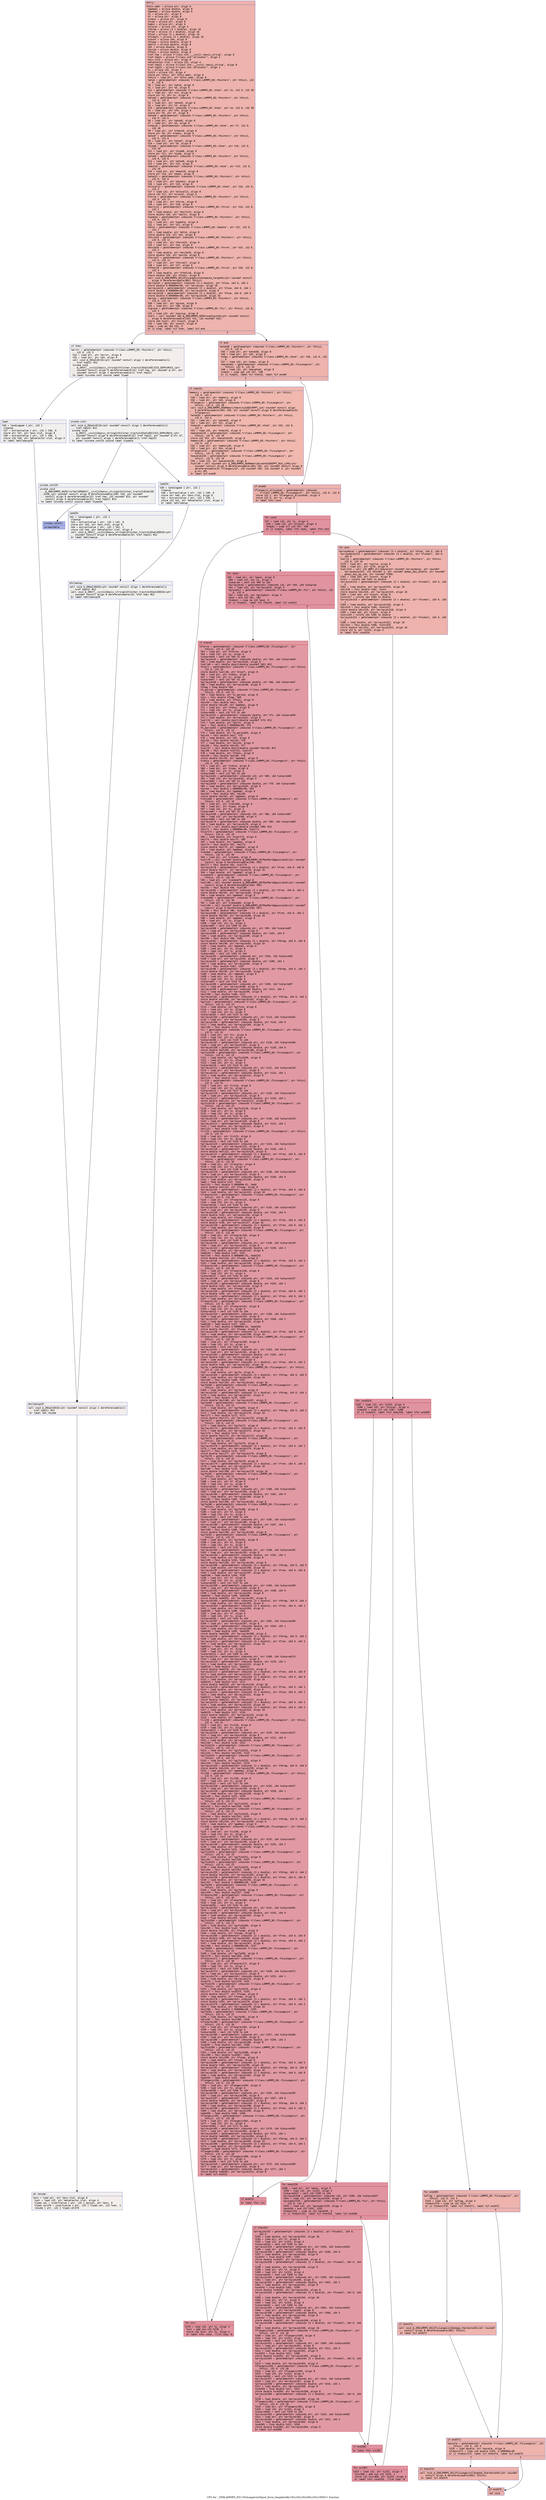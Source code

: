digraph "CFG for '_ZN9LAMMPS_NS11FixLangevin20post_force_templatedILi1ELi1ELi1ELi0ELi1ELi1EEEvv' function" {
	label="CFG for '_ZN9LAMMPS_NS11FixLangevin20post_force_templatedILi1ELi1ELi1ELi0ELi1ELi1EEEvv' function";

	Node0x55e6b1d5d180 [shape=record,color="#3d50c3ff", style=filled, fillcolor="#d6524470" fontname="Courier",label="{entry:\l|  %this.addr = alloca ptr, align 8\l  %gamma1 = alloca double, align 8\l  %gamma2 = alloca double, align 8\l  %v = alloca ptr, align 8\l  %f = alloca ptr, align 8\l  %rmass = alloca ptr, align 8\l  %type = alloca ptr, align 8\l  %mask = alloca ptr, align 8\l  %nlocal = alloca i32, align 4\l  %fdrag = alloca [3 x double], align 16\l  %fran = alloca [3 x double], align 16\l  %fsum = alloca [3 x double], align 16\l  %fsumall = alloca [3 x double], align 16\l  %count = alloca i64, align 8\l  %fswap = alloca double, align 8\l  %boltz = alloca double, align 8\l  %dt = alloca double, align 8\l  %mvv2e = alloca double, align 8\l  %ftm2v = alloca double, align 8\l  %ref.tmp = alloca %\"class.std::__cxx11::basic_string\", align 8\l  %ref.tmp21 = alloca %\"class.std::allocator\", align 1\l  %exn.slot = alloca ptr, align 8\l  %ehselector.slot = alloca i32, align 4\l  %ref.tmp22 = alloca %\"class.std::__cxx11::basic_string\", align 8\l  %ref.tmp23 = alloca %\"class.std::allocator\", align 1\l  %i = alloca i32, align 4\l  %i323 = alloca i32, align 4\l  store ptr %this, ptr %this.addr, align 8\l  %this1 = load ptr, ptr %this.addr, align 8\l  %atom = getelementptr inbounds %\"class.LAMMPS_NS::Pointers\", ptr %this1, i32\l... 0, i32 6\l  %0 = load ptr, ptr %atom, align 8\l  %1 = load ptr, ptr %0, align 8\l  %v2 = getelementptr inbounds %\"class.LAMMPS_NS::Atom\", ptr %1, i32 0, i32 38\l  %2 = load ptr, ptr %v2, align 8\l  store ptr %2, ptr %v, align 8\l  %atom3 = getelementptr inbounds %\"class.LAMMPS_NS::Pointers\", ptr %this1,\l... i32 0, i32 6\l  %3 = load ptr, ptr %atom3, align 8\l  %4 = load ptr, ptr %3, align 8\l  %f4 = getelementptr inbounds %\"class.LAMMPS_NS::Atom\", ptr %4, i32 0, i32 39\l  %5 = load ptr, ptr %f4, align 8\l  store ptr %5, ptr %f, align 8\l  %atom5 = getelementptr inbounds %\"class.LAMMPS_NS::Pointers\", ptr %this1,\l... i32 0, i32 6\l  %6 = load ptr, ptr %atom5, align 8\l  %7 = load ptr, ptr %6, align 8\l  %rmass6 = getelementptr inbounds %\"class.LAMMPS_NS::Atom\", ptr %7, i32 0,\l... i32 40\l  %8 = load ptr, ptr %rmass6, align 8\l  store ptr %8, ptr %rmass, align 8\l  %atom7 = getelementptr inbounds %\"class.LAMMPS_NS::Pointers\", ptr %this1,\l... i32 0, i32 6\l  %9 = load ptr, ptr %atom7, align 8\l  %10 = load ptr, ptr %9, align 8\l  %type8 = getelementptr inbounds %\"class.LAMMPS_NS::Atom\", ptr %10, i32 0,\l... i32 34\l  %11 = load ptr, ptr %type8, align 8\l  store ptr %11, ptr %type, align 8\l  %atom9 = getelementptr inbounds %\"class.LAMMPS_NS::Pointers\", ptr %this1,\l... i32 0, i32 6\l  %12 = load ptr, ptr %atom9, align 8\l  %13 = load ptr, ptr %12, align 8\l  %mask10 = getelementptr inbounds %\"class.LAMMPS_NS::Atom\", ptr %13, i32 0,\l... i32 35\l  %14 = load ptr, ptr %mask10, align 8\l  store ptr %14, ptr %mask, align 8\l  %atom11 = getelementptr inbounds %\"class.LAMMPS_NS::Pointers\", ptr %this1,\l... i32 0, i32 6\l  %15 = load ptr, ptr %atom11, align 8\l  %16 = load ptr, ptr %15, align 8\l  %nlocal12 = getelementptr inbounds %\"class.LAMMPS_NS::Atom\", ptr %16, i32 0,\l... i32 4\l  %17 = load i32, ptr %nlocal12, align 8\l  store i32 %17, ptr %nlocal, align 4\l  %force = getelementptr inbounds %\"class.LAMMPS_NS::Pointers\", ptr %this1,\l... i32 0, i32 11\l  %18 = load ptr, ptr %force, align 8\l  %19 = load ptr, ptr %18, align 8\l  %boltz13 = getelementptr inbounds %\"class.LAMMPS_NS::Force\", ptr %19, i32 0,\l... i32 1\l  %20 = load double, ptr %boltz13, align 8\l  store double %20, ptr %boltz, align 8\l  %update = getelementptr inbounds %\"class.LAMMPS_NS::Pointers\", ptr %this1,\l... i32 0, i32 7\l  %21 = load ptr, ptr %update, align 8\l  %22 = load ptr, ptr %21, align 8\l  %dt14 = getelementptr inbounds %\"class.LAMMPS_NS::Update\", ptr %22, i32 0,\l... i32 1\l  %23 = load double, ptr %dt14, align 8\l  store double %23, ptr %dt, align 8\l  %force15 = getelementptr inbounds %\"class.LAMMPS_NS::Pointers\", ptr %this1,\l... i32 0, i32 11\l  %24 = load ptr, ptr %force15, align 8\l  %25 = load ptr, ptr %24, align 8\l  %mvv2e16 = getelementptr inbounds %\"class.LAMMPS_NS::Force\", ptr %25, i32 0,\l... i32 3\l  %26 = load double, ptr %mvv2e16, align 8\l  store double %26, ptr %mvv2e, align 8\l  %force17 = getelementptr inbounds %\"class.LAMMPS_NS::Pointers\", ptr %this1,\l... i32 0, i32 11\l  %27 = load ptr, ptr %force17, align 8\l  %28 = load ptr, ptr %27, align 8\l  %ftm2v18 = getelementptr inbounds %\"class.LAMMPS_NS::Force\", ptr %28, i32 0,\l... i32 4\l  %29 = load double, ptr %ftm2v18, align 8\l  store double %29, ptr %ftm2v, align 8\l  call void @_ZN9LAMMPS_NS11FixLangevin14compute_targetEv(ptr noundef nonnull\l... align 8 dereferenceable(892) %this1)\l  %arrayidx = getelementptr inbounds [3 x double], ptr %fsum, i64 0, i64 2\l  store double 0.000000e+00, ptr %arrayidx, align 16\l  %arrayidx19 = getelementptr inbounds [3 x double], ptr %fsum, i64 0, i64 1\l  store double 0.000000e+00, ptr %arrayidx19, align 8\l  %arrayidx20 = getelementptr inbounds [3 x double], ptr %fsum, i64 0, i64 0\l  store double 0.000000e+00, ptr %arrayidx20, align 16\l  %group = getelementptr inbounds %\"class.LAMMPS_NS::Pointers\", ptr %this1,\l... i32 0, i32 13\l  %30 = load ptr, ptr %group, align 8\l  %31 = load ptr, ptr %30, align 8\l  %igroup = getelementptr inbounds %\"class.LAMMPS_NS::Fix\", ptr %this1, i32 0,\l... i32 3\l  %32 = load i32, ptr %igroup, align 8\l  %call = call noundef i64 @_ZN9LAMMPS_NS5Group5countEi(ptr noundef nonnull\l... align 8 dereferenceable(244) %31, i32 noundef %32)\l  store i64 %call, ptr %count, align 8\l  %33 = load i64, ptr %count, align 8\l  %cmp = icmp eq i64 %33, 0\l  br i1 %cmp, label %if.then, label %if.end\l|{<s0>T|<s1>F}}"];
	Node0x55e6b1d5d180:s0 -> Node0x55e6b1d6ba70[tooltip="entry -> if.then\nProbability 0.00%" ];
	Node0x55e6b1d5d180:s1 -> Node0x55e6b1d6bae0[tooltip="entry -> if.end\nProbability 100.00%" ];
	Node0x55e6b1d6ba70 [shape=record,color="#3d50c3ff", style=filled, fillcolor="#e5d8d170" fontname="Courier",label="{if.then:\l|  %error = getelementptr inbounds %\"class.LAMMPS_NS::Pointers\", ptr %this1,\l... i32 0, i32 3\l  %34 = load ptr, ptr %error, align 8\l  %35 = load ptr, ptr %34, align 8\l  call void @_ZNSaIcEC1Ev(ptr noundef nonnull align 1 dereferenceable(1)\l... %ref.tmp21) #12\l  invoke void\l... @_ZNSt7__cxx1112basic_stringIcSt11char_traitsIcESaIcEEC2IS3_EEPKcRKS3_(ptr\l... noundef nonnull align 8 dereferenceable(32) %ref.tmp, ptr noundef @.str, ptr\l... noundef nonnull align 1 dereferenceable(1) %ref.tmp21)\l          to label %invoke.cont unwind label %lpad\l}"];
	Node0x55e6b1d6ba70 -> Node0x55e6b1d6bf60[tooltip="if.then -> invoke.cont\nProbability 50.00%" ];
	Node0x55e6b1d6ba70 -> Node0x55e6b1d6bfb0[tooltip="if.then -> lpad\nProbability 50.00%" ];
	Node0x55e6b1d6bf60 [shape=record,color="#3d50c3ff", style=filled, fillcolor="#e0dbd870" fontname="Courier",label="{invoke.cont:\l|  call void @_ZNSaIcEC1Ev(ptr noundef nonnull align 1 dereferenceable(1)\l... %ref.tmp23) #12\l  invoke void\l... @_ZNSt7__cxx1112basic_stringIcSt11char_traitsIcESaIcEEC2IS3_EEPKcRKS3_(ptr\l... noundef nonnull align 8 dereferenceable(32) %ref.tmp22, ptr noundef @.str.37,\l... ptr noundef nonnull align 1 dereferenceable(1) %ref.tmp23)\l          to label %invoke.cont25 unwind label %lpad24\l}"];
	Node0x55e6b1d6bf60 -> Node0x55e6b1d6c2a0[tooltip="invoke.cont -> invoke.cont25\nProbability 50.00%" ];
	Node0x55e6b1d6bf60 -> Node0x55e6b1d6c2f0[tooltip="invoke.cont -> lpad24\nProbability 50.00%" ];
	Node0x55e6b1d6c2a0 [shape=record,color="#3d50c3ff", style=filled, fillcolor="#dedcdb70" fontname="Courier",label="{invoke.cont25:\l|  invoke void\l... @_ZN9LAMMPS_NS5Error3allERKNSt7__cxx1112basic_stringIcSt11char_traitsIcESaIcEE\l...EiS8_(ptr noundef nonnull align 8 dereferenceable(196) %35, ptr noundef\l... nonnull align 8 dereferenceable(32) %ref.tmp, i32 noundef 623, ptr noundef\l... nonnull align 8 dereferenceable(32) %ref.tmp22) #13\l          to label %invoke.cont27 unwind label %lpad26\l}"];
	Node0x55e6b1d6c2a0 -> Node0x55e6b1d6c250[tooltip="invoke.cont25 -> invoke.cont27\nProbability 0.00%" ];
	Node0x55e6b1d6c2a0 -> Node0x55e6b1d6c520[tooltip="invoke.cont25 -> lpad26\nProbability 100.00%" ];
	Node0x55e6b1d6c250 [shape=record,color="#3d50c3ff", style=filled, fillcolor="#3d50c370" fontname="Courier",label="{invoke.cont27:\l|  unreachable\l}"];
	Node0x55e6b1d6bfb0 [shape=record,color="#3d50c3ff", style=filled, fillcolor="#e0dbd870" fontname="Courier",label="{lpad:\l|  %36 = landingpad \{ ptr, i32 \}\l          cleanup\l  %37 = extractvalue \{ ptr, i32 \} %36, 0\l  store ptr %37, ptr %exn.slot, align 8\l  %38 = extractvalue \{ ptr, i32 \} %36, 1\l  store i32 %38, ptr %ehselector.slot, align 4\l  br label %ehcleanup29\l}"];
	Node0x55e6b1d6bfb0 -> Node0x55e6b1d6ca20[tooltip="lpad -> ehcleanup29\nProbability 100.00%" ];
	Node0x55e6b1d6c2f0 [shape=record,color="#3d50c3ff", style=filled, fillcolor="#dedcdb70" fontname="Courier",label="{lpad24:\l|  %39 = landingpad \{ ptr, i32 \}\l          cleanup\l  %40 = extractvalue \{ ptr, i32 \} %39, 0\l  store ptr %40, ptr %exn.slot, align 8\l  %41 = extractvalue \{ ptr, i32 \} %39, 1\l  store i32 %41, ptr %ehselector.slot, align 4\l  br label %ehcleanup\l}"];
	Node0x55e6b1d6c2f0 -> Node0x55e6b1d6cd70[tooltip="lpad24 -> ehcleanup\nProbability 100.00%" ];
	Node0x55e6b1d6c520 [shape=record,color="#3d50c3ff", style=filled, fillcolor="#dedcdb70" fontname="Courier",label="{lpad26:\l|  %42 = landingpad \{ ptr, i32 \}\l          cleanup\l  %43 = extractvalue \{ ptr, i32 \} %42, 0\l  store ptr %43, ptr %exn.slot, align 8\l  %44 = extractvalue \{ ptr, i32 \} %42, 1\l  store i32 %44, ptr %ehselector.slot, align 4\l  call void @_ZNSt7__cxx1112basic_stringIcSt11char_traitsIcESaIcEED1Ev(ptr\l... noundef nonnull align 8 dereferenceable(32) %ref.tmp22) #12\l  br label %ehcleanup\l}"];
	Node0x55e6b1d6c520 -> Node0x55e6b1d6cd70[tooltip="lpad26 -> ehcleanup\nProbability 100.00%" ];
	Node0x55e6b1d6cd70 [shape=record,color="#3d50c3ff", style=filled, fillcolor="#e0dbd870" fontname="Courier",label="{ehcleanup:\l|  call void @_ZNSaIcED1Ev(ptr noundef nonnull align 1 dereferenceable(1)\l... %ref.tmp23) #12\l  call void @_ZNSt7__cxx1112basic_stringIcSt11char_traitsIcESaIcEED1Ev(ptr\l... noundef nonnull align 8 dereferenceable(32) %ref.tmp) #12\l  br label %ehcleanup29\l}"];
	Node0x55e6b1d6cd70 -> Node0x55e6b1d6ca20[tooltip="ehcleanup -> ehcleanup29\nProbability 100.00%" ];
	Node0x55e6b1d6ca20 [shape=record,color="#3d50c3ff", style=filled, fillcolor="#e5d8d170" fontname="Courier",label="{ehcleanup29:\l|  call void @_ZNSaIcED1Ev(ptr noundef nonnull align 1 dereferenceable(1)\l... %ref.tmp21) #12\l  br label %eh.resume\l}"];
	Node0x55e6b1d6ca20 -> Node0x55e6b1d6d620[tooltip="ehcleanup29 -> eh.resume\nProbability 100.00%" ];
	Node0x55e6b1d6bae0 [shape=record,color="#3d50c3ff", style=filled, fillcolor="#d6524470" fontname="Courier",label="{if.end:\l|  %atom30 = getelementptr inbounds %\"class.LAMMPS_NS::Pointers\", ptr %this1,\l... i32 0, i32 6\l  %45 = load ptr, ptr %atom30, align 8\l  %46 = load ptr, ptr %45, align 8\l  %nmax = getelementptr inbounds %\"class.LAMMPS_NS::Atom\", ptr %46, i32 0, i32\l... 6\l  %47 = load i32, ptr %nmax, align 8\l  %maxatom1 = getelementptr inbounds %\"class.LAMMPS_NS::FixLangevin\", ptr\l... %this1, i32 0, i32 26\l  %48 = load i32, ptr %maxatom1, align 8\l  %cmp31 = icmp sgt i32 %47, %48\l  br i1 %cmp31, label %if.then32, label %if.end40\l|{<s0>T|<s1>F}}"];
	Node0x55e6b1d6bae0:s0 -> Node0x55e6b1d6e430[tooltip="if.end -> if.then32\nProbability 50.00%" ];
	Node0x55e6b1d6bae0:s1 -> Node0x55e6b1d6e4b0[tooltip="if.end -> if.end40\nProbability 50.00%" ];
	Node0x55e6b1d6e430 [shape=record,color="#3d50c3ff", style=filled, fillcolor="#dc5d4a70" fontname="Courier",label="{if.then32:\l|  %memory = getelementptr inbounds %\"class.LAMMPS_NS::Pointers\", ptr %this1,\l... i32 0, i32 2\l  %49 = load ptr, ptr %memory, align 8\l  %50 = load ptr, ptr %49, align 8\l  %flangevin = getelementptr inbounds %\"class.LAMMPS_NS::FixLangevin\", ptr\l... %this1, i32 0, i32 28\l  call void @_ZN9LAMMPS_NS6Memory7destroyIdEEvRPPT_(ptr noundef nonnull align\l... 8 dereferenceable(184) %50, ptr noundef nonnull align 8 dereferenceable(8)\l... %flangevin)\l  %atom33 = getelementptr inbounds %\"class.LAMMPS_NS::Pointers\", ptr %this1,\l... i32 0, i32 6\l  %51 = load ptr, ptr %atom33, align 8\l  %52 = load ptr, ptr %51, align 8\l  %nmax34 = getelementptr inbounds %\"class.LAMMPS_NS::Atom\", ptr %52, i32 0,\l... i32 6\l  %53 = load i32, ptr %nmax34, align 8\l  %maxatom135 = getelementptr inbounds %\"class.LAMMPS_NS::FixLangevin\", ptr\l... %this1, i32 0, i32 26\l  store i32 %53, ptr %maxatom135, align 8\l  %memory36 = getelementptr inbounds %\"class.LAMMPS_NS::Pointers\", ptr %this1,\l... i32 0, i32 2\l  %54 = load ptr, ptr %memory36, align 8\l  %55 = load ptr, ptr %54, align 8\l  %flangevin37 = getelementptr inbounds %\"class.LAMMPS_NS::FixLangevin\", ptr\l... %this1, i32 0, i32 28\l  %maxatom138 = getelementptr inbounds %\"class.LAMMPS_NS::FixLangevin\", ptr\l... %this1, i32 0, i32 26\l  %56 = load i32, ptr %maxatom138, align 8\l  %call39 = call noundef ptr @_ZN9LAMMPS_NS6Memory6createIdEEPPT_RS4_iiPKc(ptr\l... noundef nonnull align 8 dereferenceable(184) %55, ptr noundef nonnull align 8\l... dereferenceable(8) %flangevin37, i32 noundef %56, i32 noundef 3, ptr noundef\l... @.str.38)\l  br label %if.end40\l}"];
	Node0x55e6b1d6e430 -> Node0x55e6b1d6e4b0[tooltip="if.then32 -> if.end40\nProbability 100.00%" ];
	Node0x55e6b1d6e4b0 [shape=record,color="#3d50c3ff", style=filled, fillcolor="#d6524470" fontname="Courier",label="{if.end40:\l|  %flangevin_allocated = getelementptr inbounds\l... %\"class.LAMMPS_NS::FixLangevin\", ptr %this1, i32 0, i32 8\l  store i32 1, ptr %flangevin_allocated, align 4\l  store i32 0, ptr %i, align 4\l  br label %for.cond\l}"];
	Node0x55e6b1d6e4b0 -> Node0x55e6b1d6f7c0[tooltip="if.end40 -> for.cond\nProbability 100.00%" ];
	Node0x55e6b1d6f7c0 [shape=record,color="#b70d28ff", style=filled, fillcolor="#b70d2870" fontname="Courier",label="{for.cond:\l|  %57 = load i32, ptr %i, align 4\l  %58 = load i32, ptr %nlocal, align 4\l  %cmp41 = icmp slt i32 %57, %58\l  br i1 %cmp41, label %for.body, label %for.end\l|{<s0>T|<s1>F}}"];
	Node0x55e6b1d6f7c0:s0 -> Node0x55e6b1d6fa10[tooltip="for.cond -> for.body\nProbability 96.88%" ];
	Node0x55e6b1d6f7c0:s1 -> Node0x55e6b1d6fa60[tooltip="for.cond -> for.end\nProbability 3.12%" ];
	Node0x55e6b1d6fa10 [shape=record,color="#b70d28ff", style=filled, fillcolor="#b70d2870" fontname="Courier",label="{for.body:\l|  %59 = load ptr, ptr %mask, align 8\l  %60 = load i32, ptr %i, align 4\l  %idxprom = sext i32 %60 to i64\l  %arrayidx42 = getelementptr inbounds i32, ptr %59, i64 %idxprom\l  %61 = load i32, ptr %arrayidx42, align 4\l  %groupbit = getelementptr inbounds %\"class.LAMMPS_NS::Fix\", ptr %this1, i32\l... 0, i32 4\l  %62 = load i32, ptr %groupbit, align 4\l  %and = and i32 %61, %62\l  %tobool = icmp ne i32 %and, 0\l  br i1 %tobool, label %if.then43, label %if.end312\l|{<s0>T|<s1>F}}"];
	Node0x55e6b1d6fa10:s0 -> Node0x55e6b1d70100[tooltip="for.body -> if.then43\nProbability 62.50%" ];
	Node0x55e6b1d6fa10:s1 -> Node0x55e6b1d70180[tooltip="for.body -> if.end312\nProbability 37.50%" ];
	Node0x55e6b1d70100 [shape=record,color="#b70d28ff", style=filled, fillcolor="#bb1b2c70" fontname="Courier",label="{if.then43:\l|  %tforce = getelementptr inbounds %\"class.LAMMPS_NS::FixLangevin\", ptr\l... %this1, i32 0, i32 29\l  %63 = load ptr, ptr %tforce, align 8\l  %64 = load i32, ptr %i, align 4\l  %idxprom44 = sext i32 %64 to i64\l  %arrayidx45 = getelementptr inbounds double, ptr %63, i64 %idxprom44\l  %65 = load double, ptr %arrayidx45, align 8\l  %call46 = call double @sqrt(double noundef %65) #12\l  %tsqrt = getelementptr inbounds %\"class.LAMMPS_NS::FixLangevin\", ptr %this1,\l... i32 0, i32 19\l  store double %call46, ptr %tsqrt, align 8\l  %66 = load ptr, ptr %rmass, align 8\l  %67 = load i32, ptr %i, align 4\l  %idxprom47 = sext i32 %67 to i64\l  %arrayidx48 = getelementptr inbounds double, ptr %66, i64 %idxprom47\l  %68 = load double, ptr %arrayidx48, align 8\l  %fneg = fneg double %68\l  %t_period = getelementptr inbounds %\"class.LAMMPS_NS::FixLangevin\", ptr\l... %this1, i32 0, i32 12\l  %69 = load double, ptr %t_period, align 8\l  %div = fdiv double %fneg, %69\l  %70 = load double, ptr %ftm2v, align 8\l  %div49 = fdiv double %div, %70\l  store double %div49, ptr %gamma1, align 8\l  %71 = load ptr, ptr %rmass, align 8\l  %72 = load i32, ptr %i, align 4\l  %idxprom50 = sext i32 %72 to i64\l  %arrayidx51 = getelementptr inbounds double, ptr %71, i64 %idxprom50\l  %73 = load double, ptr %arrayidx51, align 8\l  %call52 = call double @sqrt(double noundef %73) #12\l  %74 = load double, ptr %boltz, align 8\l  %mul = fmul double 2.000000e+00, %74\l  %t_period53 = getelementptr inbounds %\"class.LAMMPS_NS::FixLangevin\", ptr\l... %this1, i32 0, i32 12\l  %75 = load double, ptr %t_period53, align 8\l  %div54 = fdiv double %mul, %75\l  %76 = load double, ptr %dt, align 8\l  %div55 = fdiv double %div54, %76\l  %77 = load double, ptr %mvv2e, align 8\l  %div56 = fdiv double %div55, %77\l  %call57 = call double @sqrt(double noundef %div56) #12\l  %mul58 = fmul double %call52, %call57\l  %78 = load double, ptr %ftm2v, align 8\l  %div59 = fdiv double %mul58, %78\l  store double %div59, ptr %gamma2, align 8\l  %ratio = getelementptr inbounds %\"class.LAMMPS_NS::FixLangevin\", ptr %this1,\l... i32 0, i32 16\l  %79 = load ptr, ptr %ratio, align 8\l  %80 = load ptr, ptr %type, align 8\l  %81 = load i32, ptr %i, align 4\l  %idxprom60 = sext i32 %81 to i64\l  %arrayidx61 = getelementptr inbounds i32, ptr %80, i64 %idxprom60\l  %82 = load i32, ptr %arrayidx61, align 4\l  %idxprom62 = sext i32 %82 to i64\l  %arrayidx63 = getelementptr inbounds double, ptr %79, i64 %idxprom62\l  %83 = load double, ptr %arrayidx63, align 8\l  %div64 = fdiv double 1.000000e+00, %83\l  %84 = load double, ptr %gamma1, align 8\l  %mul65 = fmul double %84, %div64\l  store double %mul65, ptr %gamma1, align 8\l  %ratio66 = getelementptr inbounds %\"class.LAMMPS_NS::FixLangevin\", ptr\l... %this1, i32 0, i32 16\l  %85 = load ptr, ptr %ratio66, align 8\l  %86 = load ptr, ptr %type, align 8\l  %87 = load i32, ptr %i, align 4\l  %idxprom67 = sext i32 %87 to i64\l  %arrayidx68 = getelementptr inbounds i32, ptr %86, i64 %idxprom67\l  %88 = load i32, ptr %arrayidx68, align 4\l  %idxprom69 = sext i32 %88 to i64\l  %arrayidx70 = getelementptr inbounds double, ptr %85, i64 %idxprom69\l  %89 = load double, ptr %arrayidx70, align 8\l  %call71 = call double @sqrt(double noundef %89) #12\l  %div72 = fdiv double 1.000000e+00, %call71\l  %tsqrt73 = getelementptr inbounds %\"class.LAMMPS_NS::FixLangevin\", ptr\l... %this1, i32 0, i32 19\l  %90 = load double, ptr %tsqrt73, align 8\l  %mul74 = fmul double %div72, %90\l  %91 = load double, ptr %gamma2, align 8\l  %mul75 = fmul double %91, %mul74\l  store double %mul75, ptr %gamma2, align 8\l  %92 = load double, ptr %gamma2, align 8\l  %random = getelementptr inbounds %\"class.LAMMPS_NS::FixLangevin\", ptr\l... %this1, i32 0, i32 36\l  %93 = load ptr, ptr %random, align 8\l  %call76 = call noundef double @_ZN9LAMMPS_NS7RanMars8gaussianEv(ptr noundef\l... nonnull align 8 dereferenceable(240) %93)\l  %mul77 = fmul double %92, %call76\l  %arrayidx78 = getelementptr inbounds [3 x double], ptr %fran, i64 0, i64 0\l  store double %mul77, ptr %arrayidx78, align 16\l  %94 = load double, ptr %gamma2, align 8\l  %random79 = getelementptr inbounds %\"class.LAMMPS_NS::FixLangevin\", ptr\l... %this1, i32 0, i32 36\l  %95 = load ptr, ptr %random79, align 8\l  %call80 = call noundef double @_ZN9LAMMPS_NS7RanMars8gaussianEv(ptr noundef\l... nonnull align 8 dereferenceable(240) %95)\l  %mul81 = fmul double %94, %call80\l  %arrayidx82 = getelementptr inbounds [3 x double], ptr %fran, i64 0, i64 1\l  store double %mul81, ptr %arrayidx82, align 8\l  %96 = load double, ptr %gamma2, align 8\l  %random83 = getelementptr inbounds %\"class.LAMMPS_NS::FixLangevin\", ptr\l... %this1, i32 0, i32 36\l  %97 = load ptr, ptr %random83, align 8\l  %call84 = call noundef double @_ZN9LAMMPS_NS7RanMars8gaussianEv(ptr noundef\l... nonnull align 8 dereferenceable(240) %97)\l  %mul85 = fmul double %96, %call84\l  %arrayidx86 = getelementptr inbounds [3 x double], ptr %fran, i64 0, i64 2\l  store double %mul85, ptr %arrayidx86, align 16\l  %98 = load double, ptr %gamma1, align 8\l  %99 = load ptr, ptr %v, align 8\l  %100 = load i32, ptr %i, align 4\l  %idxprom87 = sext i32 %100 to i64\l  %arrayidx88 = getelementptr inbounds ptr, ptr %99, i64 %idxprom87\l  %101 = load ptr, ptr %arrayidx88, align 8\l  %arrayidx89 = getelementptr inbounds double, ptr %101, i64 0\l  %102 = load double, ptr %arrayidx89, align 8\l  %mul90 = fmul double %98, %102\l  %arrayidx91 = getelementptr inbounds [3 x double], ptr %fdrag, i64 0, i64 0\l  store double %mul90, ptr %arrayidx91, align 16\l  %103 = load double, ptr %gamma1, align 8\l  %104 = load ptr, ptr %v, align 8\l  %105 = load i32, ptr %i, align 4\l  %idxprom92 = sext i32 %105 to i64\l  %arrayidx93 = getelementptr inbounds ptr, ptr %104, i64 %idxprom92\l  %106 = load ptr, ptr %arrayidx93, align 8\l  %arrayidx94 = getelementptr inbounds double, ptr %106, i64 1\l  %107 = load double, ptr %arrayidx94, align 8\l  %mul95 = fmul double %103, %107\l  %arrayidx96 = getelementptr inbounds [3 x double], ptr %fdrag, i64 0, i64 1\l  store double %mul95, ptr %arrayidx96, align 8\l  %108 = load double, ptr %gamma1, align 8\l  %109 = load ptr, ptr %v, align 8\l  %110 = load i32, ptr %i, align 4\l  %idxprom97 = sext i32 %110 to i64\l  %arrayidx98 = getelementptr inbounds ptr, ptr %109, i64 %idxprom97\l  %111 = load ptr, ptr %arrayidx98, align 8\l  %arrayidx99 = getelementptr inbounds double, ptr %111, i64 2\l  %112 = load double, ptr %arrayidx99, align 8\l  %mul100 = fmul double %108, %112\l  %arrayidx101 = getelementptr inbounds [3 x double], ptr %fdrag, i64 0, i64 2\l  store double %mul100, ptr %arrayidx101, align 16\l  %gjfsib = getelementptr inbounds %\"class.LAMMPS_NS::FixLangevin\", ptr\l... %this1, i32 0, i32 23\l  %113 = load double, ptr %gjfsib, align 8\l  %114 = load ptr, ptr %v, align 8\l  %115 = load i32, ptr %i, align 4\l  %idxprom102 = sext i32 %115 to i64\l  %arrayidx103 = getelementptr inbounds ptr, ptr %114, i64 %idxprom102\l  %116 = load ptr, ptr %arrayidx103, align 8\l  %arrayidx104 = getelementptr inbounds double, ptr %116, i64 0\l  %117 = load double, ptr %arrayidx104, align 8\l  %mul105 = fmul double %113, %117\l  %lv = getelementptr inbounds %\"class.LAMMPS_NS::FixLangevin\", ptr %this1,\l... i32 0, i32 31\l  %118 = load ptr, ptr %lv, align 8\l  %119 = load i32, ptr %i, align 4\l  %idxprom106 = sext i32 %119 to i64\l  %arrayidx107 = getelementptr inbounds ptr, ptr %118, i64 %idxprom106\l  %120 = load ptr, ptr %arrayidx107, align 8\l  %arrayidx108 = getelementptr inbounds double, ptr %120, i64 0\l  store double %mul105, ptr %arrayidx108, align 8\l  %gjfsib109 = getelementptr inbounds %\"class.LAMMPS_NS::FixLangevin\", ptr\l... %this1, i32 0, i32 23\l  %121 = load double, ptr %gjfsib109, align 8\l  %122 = load ptr, ptr %v, align 8\l  %123 = load i32, ptr %i, align 4\l  %idxprom110 = sext i32 %123 to i64\l  %arrayidx111 = getelementptr inbounds ptr, ptr %122, i64 %idxprom110\l  %124 = load ptr, ptr %arrayidx111, align 8\l  %arrayidx112 = getelementptr inbounds double, ptr %124, i64 1\l  %125 = load double, ptr %arrayidx112, align 8\l  %mul113 = fmul double %121, %125\l  %lv114 = getelementptr inbounds %\"class.LAMMPS_NS::FixLangevin\", ptr %this1,\l... i32 0, i32 31\l  %126 = load ptr, ptr %lv114, align 8\l  %127 = load i32, ptr %i, align 4\l  %idxprom115 = sext i32 %127 to i64\l  %arrayidx116 = getelementptr inbounds ptr, ptr %126, i64 %idxprom115\l  %128 = load ptr, ptr %arrayidx116, align 8\l  %arrayidx117 = getelementptr inbounds double, ptr %128, i64 1\l  store double %mul113, ptr %arrayidx117, align 8\l  %gjfsib118 = getelementptr inbounds %\"class.LAMMPS_NS::FixLangevin\", ptr\l... %this1, i32 0, i32 23\l  %129 = load double, ptr %gjfsib118, align 8\l  %130 = load ptr, ptr %v, align 8\l  %131 = load i32, ptr %i, align 4\l  %idxprom119 = sext i32 %131 to i64\l  %arrayidx120 = getelementptr inbounds ptr, ptr %130, i64 %idxprom119\l  %132 = load ptr, ptr %arrayidx120, align 8\l  %arrayidx121 = getelementptr inbounds double, ptr %132, i64 2\l  %133 = load double, ptr %arrayidx121, align 8\l  %mul122 = fmul double %129, %133\l  %lv123 = getelementptr inbounds %\"class.LAMMPS_NS::FixLangevin\", ptr %this1,\l... i32 0, i32 31\l  %134 = load ptr, ptr %lv123, align 8\l  %135 = load i32, ptr %i, align 4\l  %idxprom124 = sext i32 %135 to i64\l  %arrayidx125 = getelementptr inbounds ptr, ptr %134, i64 %idxprom124\l  %136 = load ptr, ptr %arrayidx125, align 8\l  %arrayidx126 = getelementptr inbounds double, ptr %136, i64 2\l  store double %mul122, ptr %arrayidx126, align 8\l  %arrayidx127 = getelementptr inbounds [3 x double], ptr %fran, i64 0, i64 0\l  %137 = load double, ptr %arrayidx127, align 16\l  %franprev = getelementptr inbounds %\"class.LAMMPS_NS::FixLangevin\", ptr\l... %this1, i32 0, i32 30\l  %138 = load ptr, ptr %franprev, align 8\l  %139 = load i32, ptr %i, align 4\l  %idxprom128 = sext i32 %139 to i64\l  %arrayidx129 = getelementptr inbounds ptr, ptr %138, i64 %idxprom128\l  %140 = load ptr, ptr %arrayidx129, align 8\l  %arrayidx130 = getelementptr inbounds double, ptr %140, i64 0\l  %141 = load double, ptr %arrayidx130, align 8\l  %add = fadd double %137, %141\l  %mul131 = fmul double 5.000000e-01, %add\l  store double %mul131, ptr %fswap, align 8\l  %arrayidx132 = getelementptr inbounds [3 x double], ptr %fran, i64 0, i64 0\l  %142 = load double, ptr %arrayidx132, align 16\l  %franprev133 = getelementptr inbounds %\"class.LAMMPS_NS::FixLangevin\", ptr\l... %this1, i32 0, i32 30\l  %143 = load ptr, ptr %franprev133, align 8\l  %144 = load i32, ptr %i, align 4\l  %idxprom134 = sext i32 %144 to i64\l  %arrayidx135 = getelementptr inbounds ptr, ptr %143, i64 %idxprom134\l  %145 = load ptr, ptr %arrayidx135, align 8\l  %arrayidx136 = getelementptr inbounds double, ptr %145, i64 0\l  store double %142, ptr %arrayidx136, align 8\l  %146 = load double, ptr %fswap, align 8\l  %arrayidx137 = getelementptr inbounds [3 x double], ptr %fran, i64 0, i64 0\l  store double %146, ptr %arrayidx137, align 16\l  %arrayidx138 = getelementptr inbounds [3 x double], ptr %fran, i64 0, i64 1\l  %147 = load double, ptr %arrayidx138, align 8\l  %franprev139 = getelementptr inbounds %\"class.LAMMPS_NS::FixLangevin\", ptr\l... %this1, i32 0, i32 30\l  %148 = load ptr, ptr %franprev139, align 8\l  %149 = load i32, ptr %i, align 4\l  %idxprom140 = sext i32 %149 to i64\l  %arrayidx141 = getelementptr inbounds ptr, ptr %148, i64 %idxprom140\l  %150 = load ptr, ptr %arrayidx141, align 8\l  %arrayidx142 = getelementptr inbounds double, ptr %150, i64 1\l  %151 = load double, ptr %arrayidx142, align 8\l  %add143 = fadd double %147, %151\l  %mul144 = fmul double 5.000000e-01, %add143\l  store double %mul144, ptr %fswap, align 8\l  %arrayidx145 = getelementptr inbounds [3 x double], ptr %fran, i64 0, i64 1\l  %152 = load double, ptr %arrayidx145, align 8\l  %franprev146 = getelementptr inbounds %\"class.LAMMPS_NS::FixLangevin\", ptr\l... %this1, i32 0, i32 30\l  %153 = load ptr, ptr %franprev146, align 8\l  %154 = load i32, ptr %i, align 4\l  %idxprom147 = sext i32 %154 to i64\l  %arrayidx148 = getelementptr inbounds ptr, ptr %153, i64 %idxprom147\l  %155 = load ptr, ptr %arrayidx148, align 8\l  %arrayidx149 = getelementptr inbounds double, ptr %155, i64 1\l  store double %152, ptr %arrayidx149, align 8\l  %156 = load double, ptr %fswap, align 8\l  %arrayidx150 = getelementptr inbounds [3 x double], ptr %fran, i64 0, i64 1\l  store double %156, ptr %arrayidx150, align 8\l  %arrayidx151 = getelementptr inbounds [3 x double], ptr %fran, i64 0, i64 2\l  %157 = load double, ptr %arrayidx151, align 16\l  %franprev152 = getelementptr inbounds %\"class.LAMMPS_NS::FixLangevin\", ptr\l... %this1, i32 0, i32 30\l  %158 = load ptr, ptr %franprev152, align 8\l  %159 = load i32, ptr %i, align 4\l  %idxprom153 = sext i32 %159 to i64\l  %arrayidx154 = getelementptr inbounds ptr, ptr %158, i64 %idxprom153\l  %160 = load ptr, ptr %arrayidx154, align 8\l  %arrayidx155 = getelementptr inbounds double, ptr %160, i64 2\l  %161 = load double, ptr %arrayidx155, align 8\l  %add156 = fadd double %157, %161\l  %mul157 = fmul double 5.000000e-01, %add156\l  store double %mul157, ptr %fswap, align 8\l  %arrayidx158 = getelementptr inbounds [3 x double], ptr %fran, i64 0, i64 2\l  %162 = load double, ptr %arrayidx158, align 16\l  %franprev159 = getelementptr inbounds %\"class.LAMMPS_NS::FixLangevin\", ptr\l... %this1, i32 0, i32 30\l  %163 = load ptr, ptr %franprev159, align 8\l  %164 = load i32, ptr %i, align 4\l  %idxprom160 = sext i32 %164 to i64\l  %arrayidx161 = getelementptr inbounds ptr, ptr %163, i64 %idxprom160\l  %165 = load ptr, ptr %arrayidx161, align 8\l  %arrayidx162 = getelementptr inbounds double, ptr %165, i64 2\l  store double %162, ptr %arrayidx162, align 8\l  %166 = load double, ptr %fswap, align 8\l  %arrayidx163 = getelementptr inbounds [3 x double], ptr %fran, i64 0, i64 2\l  store double %166, ptr %arrayidx163, align 16\l  %gjfa = getelementptr inbounds %\"class.LAMMPS_NS::FixLangevin\", ptr %this1,\l... i32 0, i32 22\l  %167 = load double, ptr %gjfa, align 8\l  %arrayidx164 = getelementptr inbounds [3 x double], ptr %fdrag, i64 0, i64 0\l  %168 = load double, ptr %arrayidx164, align 16\l  %mul165 = fmul double %168, %167\l  store double %mul165, ptr %arrayidx164, align 16\l  %gjfa166 = getelementptr inbounds %\"class.LAMMPS_NS::FixLangevin\", ptr\l... %this1, i32 0, i32 22\l  %169 = load double, ptr %gjfa166, align 8\l  %arrayidx167 = getelementptr inbounds [3 x double], ptr %fdrag, i64 0, i64 1\l  %170 = load double, ptr %arrayidx167, align 8\l  %mul168 = fmul double %170, %169\l  store double %mul168, ptr %arrayidx167, align 8\l  %gjfa169 = getelementptr inbounds %\"class.LAMMPS_NS::FixLangevin\", ptr\l... %this1, i32 0, i32 22\l  %171 = load double, ptr %gjfa169, align 8\l  %arrayidx170 = getelementptr inbounds [3 x double], ptr %fdrag, i64 0, i64 2\l  %172 = load double, ptr %arrayidx170, align 16\l  %mul171 = fmul double %172, %171\l  store double %mul171, ptr %arrayidx170, align 16\l  %gjfa172 = getelementptr inbounds %\"class.LAMMPS_NS::FixLangevin\", ptr\l... %this1, i32 0, i32 22\l  %173 = load double, ptr %gjfa172, align 8\l  %arrayidx173 = getelementptr inbounds [3 x double], ptr %fran, i64 0, i64 0\l  %174 = load double, ptr %arrayidx173, align 16\l  %mul174 = fmul double %174, %173\l  store double %mul174, ptr %arrayidx173, align 16\l  %gjfa175 = getelementptr inbounds %\"class.LAMMPS_NS::FixLangevin\", ptr\l... %this1, i32 0, i32 22\l  %175 = load double, ptr %gjfa175, align 8\l  %arrayidx176 = getelementptr inbounds [3 x double], ptr %fran, i64 0, i64 1\l  %176 = load double, ptr %arrayidx176, align 8\l  %mul177 = fmul double %176, %175\l  store double %mul177, ptr %arrayidx176, align 8\l  %gjfa178 = getelementptr inbounds %\"class.LAMMPS_NS::FixLangevin\", ptr\l... %this1, i32 0, i32 22\l  %177 = load double, ptr %gjfa178, align 8\l  %arrayidx179 = getelementptr inbounds [3 x double], ptr %fran, i64 0, i64 2\l  %178 = load double, ptr %arrayidx179, align 16\l  %mul180 = fmul double %178, %177\l  store double %mul180, ptr %arrayidx179, align 16\l  %gjfa181 = getelementptr inbounds %\"class.LAMMPS_NS::FixLangevin\", ptr\l... %this1, i32 0, i32 22\l  %179 = load double, ptr %gjfa181, align 8\l  %180 = load ptr, ptr %f, align 8\l  %181 = load i32, ptr %i, align 4\l  %idxprom182 = sext i32 %181 to i64\l  %arrayidx183 = getelementptr inbounds ptr, ptr %180, i64 %idxprom182\l  %182 = load ptr, ptr %arrayidx183, align 8\l  %arrayidx184 = getelementptr inbounds double, ptr %182, i64 0\l  %183 = load double, ptr %arrayidx184, align 8\l  %mul185 = fmul double %183, %179\l  store double %mul185, ptr %arrayidx184, align 8\l  %gjfa186 = getelementptr inbounds %\"class.LAMMPS_NS::FixLangevin\", ptr\l... %this1, i32 0, i32 22\l  %184 = load double, ptr %gjfa186, align 8\l  %185 = load ptr, ptr %f, align 8\l  %186 = load i32, ptr %i, align 4\l  %idxprom187 = sext i32 %186 to i64\l  %arrayidx188 = getelementptr inbounds ptr, ptr %185, i64 %idxprom187\l  %187 = load ptr, ptr %arrayidx188, align 8\l  %arrayidx189 = getelementptr inbounds double, ptr %187, i64 1\l  %188 = load double, ptr %arrayidx189, align 8\l  %mul190 = fmul double %188, %184\l  store double %mul190, ptr %arrayidx189, align 8\l  %gjfa191 = getelementptr inbounds %\"class.LAMMPS_NS::FixLangevin\", ptr\l... %this1, i32 0, i32 22\l  %189 = load double, ptr %gjfa191, align 8\l  %190 = load ptr, ptr %f, align 8\l  %191 = load i32, ptr %i, align 4\l  %idxprom192 = sext i32 %191 to i64\l  %arrayidx193 = getelementptr inbounds ptr, ptr %190, i64 %idxprom192\l  %192 = load ptr, ptr %arrayidx193, align 8\l  %arrayidx194 = getelementptr inbounds double, ptr %192, i64 2\l  %193 = load double, ptr %arrayidx194, align 8\l  %mul195 = fmul double %193, %189\l  store double %mul195, ptr %arrayidx194, align 8\l  %arrayidx196 = getelementptr inbounds [3 x double], ptr %fdrag, i64 0, i64 0\l  %194 = load double, ptr %arrayidx196, align 16\l  %arrayidx197 = getelementptr inbounds [3 x double], ptr %fran, i64 0, i64 0\l  %195 = load double, ptr %arrayidx197, align 16\l  %add198 = fadd double %194, %195\l  %196 = load ptr, ptr %f, align 8\l  %197 = load i32, ptr %i, align 4\l  %idxprom199 = sext i32 %197 to i64\l  %arrayidx200 = getelementptr inbounds ptr, ptr %196, i64 %idxprom199\l  %198 = load ptr, ptr %arrayidx200, align 8\l  %arrayidx201 = getelementptr inbounds double, ptr %198, i64 0\l  %199 = load double, ptr %arrayidx201, align 8\l  %add202 = fadd double %199, %add198\l  store double %add202, ptr %arrayidx201, align 8\l  %arrayidx203 = getelementptr inbounds [3 x double], ptr %fdrag, i64 0, i64 1\l  %200 = load double, ptr %arrayidx203, align 8\l  %arrayidx204 = getelementptr inbounds [3 x double], ptr %fran, i64 0, i64 1\l  %201 = load double, ptr %arrayidx204, align 8\l  %add205 = fadd double %200, %201\l  %202 = load ptr, ptr %f, align 8\l  %203 = load i32, ptr %i, align 4\l  %idxprom206 = sext i32 %203 to i64\l  %arrayidx207 = getelementptr inbounds ptr, ptr %202, i64 %idxprom206\l  %204 = load ptr, ptr %arrayidx207, align 8\l  %arrayidx208 = getelementptr inbounds double, ptr %204, i64 1\l  %205 = load double, ptr %arrayidx208, align 8\l  %add209 = fadd double %205, %add205\l  store double %add209, ptr %arrayidx208, align 8\l  %arrayidx210 = getelementptr inbounds [3 x double], ptr %fdrag, i64 0, i64 2\l  %206 = load double, ptr %arrayidx210, align 16\l  %arrayidx211 = getelementptr inbounds [3 x double], ptr %fran, i64 0, i64 2\l  %207 = load double, ptr %arrayidx211, align 16\l  %add212 = fadd double %206, %207\l  %208 = load ptr, ptr %f, align 8\l  %209 = load i32, ptr %i, align 4\l  %idxprom213 = sext i32 %209 to i64\l  %arrayidx214 = getelementptr inbounds ptr, ptr %208, i64 %idxprom213\l  %210 = load ptr, ptr %arrayidx214, align 8\l  %arrayidx215 = getelementptr inbounds double, ptr %210, i64 2\l  %211 = load double, ptr %arrayidx215, align 8\l  %add216 = fadd double %211, %add212\l  store double %add216, ptr %arrayidx215, align 8\l  %arrayidx217 = getelementptr inbounds [3 x double], ptr %fran, i64 0, i64 0\l  %212 = load double, ptr %arrayidx217, align 16\l  %arrayidx218 = getelementptr inbounds [3 x double], ptr %fsum, i64 0, i64 0\l  %213 = load double, ptr %arrayidx218, align 16\l  %add219 = fadd double %213, %212\l  store double %add219, ptr %arrayidx218, align 16\l  %arrayidx220 = getelementptr inbounds [3 x double], ptr %fran, i64 0, i64 1\l  %214 = load double, ptr %arrayidx220, align 8\l  %arrayidx221 = getelementptr inbounds [3 x double], ptr %fsum, i64 0, i64 1\l  %215 = load double, ptr %arrayidx221, align 8\l  %add222 = fadd double %215, %214\l  store double %add222, ptr %arrayidx221, align 8\l  %arrayidx223 = getelementptr inbounds [3 x double], ptr %fran, i64 0, i64 2\l  %216 = load double, ptr %arrayidx223, align 16\l  %arrayidx224 = getelementptr inbounds [3 x double], ptr %fsum, i64 0, i64 2\l  %217 = load double, ptr %arrayidx224, align 16\l  %add225 = fadd double %217, %216\l  store double %add225, ptr %arrayidx224, align 16\l  %218 = load double, ptr %gamma1, align 8\l  %lv226 = getelementptr inbounds %\"class.LAMMPS_NS::FixLangevin\", ptr %this1,\l... i32 0, i32 31\l  %219 = load ptr, ptr %lv226, align 8\l  %220 = load i32, ptr %i, align 4\l  %idxprom227 = sext i32 %220 to i64\l  %arrayidx228 = getelementptr inbounds ptr, ptr %219, i64 %idxprom227\l  %221 = load ptr, ptr %arrayidx228, align 8\l  %arrayidx229 = getelementptr inbounds double, ptr %221, i64 0\l  %222 = load double, ptr %arrayidx229, align 8\l  %mul230 = fmul double %218, %222\l  %gjfsib231 = getelementptr inbounds %\"class.LAMMPS_NS::FixLangevin\", ptr\l... %this1, i32 0, i32 23\l  %223 = load double, ptr %gjfsib231, align 8\l  %div232 = fdiv double %mul230, %223\l  %gjfsib233 = getelementptr inbounds %\"class.LAMMPS_NS::FixLangevin\", ptr\l... %this1, i32 0, i32 23\l  %224 = load double, ptr %gjfsib233, align 8\l  %div234 = fdiv double %div232, %224\l  %arrayidx235 = getelementptr inbounds [3 x double], ptr %fdrag, i64 0, i64 0\l  store double %div234, ptr %arrayidx235, align 16\l  %225 = load double, ptr %gamma1, align 8\l  %lv236 = getelementptr inbounds %\"class.LAMMPS_NS::FixLangevin\", ptr %this1,\l... i32 0, i32 31\l  %226 = load ptr, ptr %lv236, align 8\l  %227 = load i32, ptr %i, align 4\l  %idxprom237 = sext i32 %227 to i64\l  %arrayidx238 = getelementptr inbounds ptr, ptr %226, i64 %idxprom237\l  %228 = load ptr, ptr %arrayidx238, align 8\l  %arrayidx239 = getelementptr inbounds double, ptr %228, i64 1\l  %229 = load double, ptr %arrayidx239, align 8\l  %mul240 = fmul double %225, %229\l  %gjfsib241 = getelementptr inbounds %\"class.LAMMPS_NS::FixLangevin\", ptr\l... %this1, i32 0, i32 23\l  %230 = load double, ptr %gjfsib241, align 8\l  %div242 = fdiv double %mul240, %230\l  %gjfsib243 = getelementptr inbounds %\"class.LAMMPS_NS::FixLangevin\", ptr\l... %this1, i32 0, i32 23\l  %231 = load double, ptr %gjfsib243, align 8\l  %div244 = fdiv double %div242, %231\l  %arrayidx245 = getelementptr inbounds [3 x double], ptr %fdrag, i64 0, i64 1\l  store double %div244, ptr %arrayidx245, align 8\l  %232 = load double, ptr %gamma1, align 8\l  %lv246 = getelementptr inbounds %\"class.LAMMPS_NS::FixLangevin\", ptr %this1,\l... i32 0, i32 31\l  %233 = load ptr, ptr %lv246, align 8\l  %234 = load i32, ptr %i, align 4\l  %idxprom247 = sext i32 %234 to i64\l  %arrayidx248 = getelementptr inbounds ptr, ptr %233, i64 %idxprom247\l  %235 = load ptr, ptr %arrayidx248, align 8\l  %arrayidx249 = getelementptr inbounds double, ptr %235, i64 2\l  %236 = load double, ptr %arrayidx249, align 8\l  %mul250 = fmul double %232, %236\l  %gjfsib251 = getelementptr inbounds %\"class.LAMMPS_NS::FixLangevin\", ptr\l... %this1, i32 0, i32 23\l  %237 = load double, ptr %gjfsib251, align 8\l  %div252 = fdiv double %mul250, %237\l  %gjfsib253 = getelementptr inbounds %\"class.LAMMPS_NS::FixLangevin\", ptr\l... %this1, i32 0, i32 23\l  %238 = load double, ptr %gjfsib253, align 8\l  %div254 = fdiv double %div252, %238\l  %arrayidx255 = getelementptr inbounds [3 x double], ptr %fdrag, i64 0, i64 2\l  store double %div254, ptr %arrayidx255, align 16\l  %arrayidx256 = getelementptr inbounds [3 x double], ptr %fran, i64 0, i64 0\l  %239 = load double, ptr %arrayidx256, align 16\l  %mul257 = fmul double 2.000000e+00, %239\l  %gjfa258 = getelementptr inbounds %\"class.LAMMPS_NS::FixLangevin\", ptr\l... %this1, i32 0, i32 22\l  %240 = load double, ptr %gjfa258, align 8\l  %div259 = fdiv double %mul257, %240\l  %franprev260 = getelementptr inbounds %\"class.LAMMPS_NS::FixLangevin\", ptr\l... %this1, i32 0, i32 30\l  %241 = load ptr, ptr %franprev260, align 8\l  %242 = load i32, ptr %i, align 4\l  %idxprom261 = sext i32 %242 to i64\l  %arrayidx262 = getelementptr inbounds ptr, ptr %241, i64 %idxprom261\l  %243 = load ptr, ptr %arrayidx262, align 8\l  %arrayidx263 = getelementptr inbounds double, ptr %243, i64 0\l  %244 = load double, ptr %arrayidx263, align 8\l  %sub = fsub double %div259, %244\l  %gjfsib264 = getelementptr inbounds %\"class.LAMMPS_NS::FixLangevin\", ptr\l... %this1, i32 0, i32 23\l  %245 = load double, ptr %gjfsib264, align 8\l  %div265 = fdiv double %sub, %245\l  store double %div265, ptr %fswap, align 8\l  %246 = load double, ptr %fswap, align 8\l  %arrayidx266 = getelementptr inbounds [3 x double], ptr %fran, i64 0, i64 0\l  store double %246, ptr %arrayidx266, align 16\l  %arrayidx267 = getelementptr inbounds [3 x double], ptr %fran, i64 0, i64 1\l  %247 = load double, ptr %arrayidx267, align 8\l  %mul268 = fmul double 2.000000e+00, %247\l  %gjfa269 = getelementptr inbounds %\"class.LAMMPS_NS::FixLangevin\", ptr\l... %this1, i32 0, i32 22\l  %248 = load double, ptr %gjfa269, align 8\l  %div270 = fdiv double %mul268, %248\l  %franprev271 = getelementptr inbounds %\"class.LAMMPS_NS::FixLangevin\", ptr\l... %this1, i32 0, i32 30\l  %249 = load ptr, ptr %franprev271, align 8\l  %250 = load i32, ptr %i, align 4\l  %idxprom272 = sext i32 %250 to i64\l  %arrayidx273 = getelementptr inbounds ptr, ptr %249, i64 %idxprom272\l  %251 = load ptr, ptr %arrayidx273, align 8\l  %arrayidx274 = getelementptr inbounds double, ptr %251, i64 1\l  %252 = load double, ptr %arrayidx274, align 8\l  %sub275 = fsub double %div270, %252\l  %gjfsib276 = getelementptr inbounds %\"class.LAMMPS_NS::FixLangevin\", ptr\l... %this1, i32 0, i32 23\l  %253 = load double, ptr %gjfsib276, align 8\l  %div277 = fdiv double %sub275, %253\l  store double %div277, ptr %fswap, align 8\l  %254 = load double, ptr %fswap, align 8\l  %arrayidx278 = getelementptr inbounds [3 x double], ptr %fran, i64 0, i64 1\l  store double %254, ptr %arrayidx278, align 8\l  %arrayidx279 = getelementptr inbounds [3 x double], ptr %fran, i64 0, i64 2\l  %255 = load double, ptr %arrayidx279, align 16\l  %mul280 = fmul double 2.000000e+00, %255\l  %gjfa281 = getelementptr inbounds %\"class.LAMMPS_NS::FixLangevin\", ptr\l... %this1, i32 0, i32 22\l  %256 = load double, ptr %gjfa281, align 8\l  %div282 = fdiv double %mul280, %256\l  %franprev283 = getelementptr inbounds %\"class.LAMMPS_NS::FixLangevin\", ptr\l... %this1, i32 0, i32 30\l  %257 = load ptr, ptr %franprev283, align 8\l  %258 = load i32, ptr %i, align 4\l  %idxprom284 = sext i32 %258 to i64\l  %arrayidx285 = getelementptr inbounds ptr, ptr %257, i64 %idxprom284\l  %259 = load ptr, ptr %arrayidx285, align 8\l  %arrayidx286 = getelementptr inbounds double, ptr %259, i64 2\l  %260 = load double, ptr %arrayidx286, align 8\l  %sub287 = fsub double %div282, %260\l  %gjfsib288 = getelementptr inbounds %\"class.LAMMPS_NS::FixLangevin\", ptr\l... %this1, i32 0, i32 23\l  %261 = load double, ptr %gjfsib288, align 8\l  %div289 = fdiv double %sub287, %261\l  store double %div289, ptr %fswap, align 8\l  %262 = load double, ptr %fswap, align 8\l  %arrayidx290 = getelementptr inbounds [3 x double], ptr %fran, i64 0, i64 2\l  store double %262, ptr %arrayidx290, align 16\l  %arrayidx291 = getelementptr inbounds [3 x double], ptr %fdrag, i64 0, i64 0\l  %263 = load double, ptr %arrayidx291, align 16\l  %arrayidx292 = getelementptr inbounds [3 x double], ptr %fran, i64 0, i64 0\l  %264 = load double, ptr %arrayidx292, align 16\l  %add293 = fadd double %263, %264\l  %flangevin294 = getelementptr inbounds %\"class.LAMMPS_NS::FixLangevin\", ptr\l... %this1, i32 0, i32 28\l  %265 = load ptr, ptr %flangevin294, align 8\l  %266 = load i32, ptr %i, align 4\l  %idxprom295 = sext i32 %266 to i64\l  %arrayidx296 = getelementptr inbounds ptr, ptr %265, i64 %idxprom295\l  %267 = load ptr, ptr %arrayidx296, align 8\l  %arrayidx297 = getelementptr inbounds double, ptr %267, i64 0\l  store double %add293, ptr %arrayidx297, align 8\l  %arrayidx298 = getelementptr inbounds [3 x double], ptr %fdrag, i64 0, i64 1\l  %268 = load double, ptr %arrayidx298, align 8\l  %arrayidx299 = getelementptr inbounds [3 x double], ptr %fran, i64 0, i64 1\l  %269 = load double, ptr %arrayidx299, align 8\l  %add300 = fadd double %268, %269\l  %flangevin301 = getelementptr inbounds %\"class.LAMMPS_NS::FixLangevin\", ptr\l... %this1, i32 0, i32 28\l  %270 = load ptr, ptr %flangevin301, align 8\l  %271 = load i32, ptr %i, align 4\l  %idxprom302 = sext i32 %271 to i64\l  %arrayidx303 = getelementptr inbounds ptr, ptr %270, i64 %idxprom302\l  %272 = load ptr, ptr %arrayidx303, align 8\l  %arrayidx304 = getelementptr inbounds double, ptr %272, i64 1\l  store double %add300, ptr %arrayidx304, align 8\l  %arrayidx305 = getelementptr inbounds [3 x double], ptr %fdrag, i64 0, i64 2\l  %273 = load double, ptr %arrayidx305, align 16\l  %arrayidx306 = getelementptr inbounds [3 x double], ptr %fran, i64 0, i64 2\l  %274 = load double, ptr %arrayidx306, align 16\l  %add307 = fadd double %273, %274\l  %flangevin308 = getelementptr inbounds %\"class.LAMMPS_NS::FixLangevin\", ptr\l... %this1, i32 0, i32 28\l  %275 = load ptr, ptr %flangevin308, align 8\l  %276 = load i32, ptr %i, align 4\l  %idxprom309 = sext i32 %276 to i64\l  %arrayidx310 = getelementptr inbounds ptr, ptr %275, i64 %idxprom309\l  %277 = load ptr, ptr %arrayidx310, align 8\l  %arrayidx311 = getelementptr inbounds double, ptr %277, i64 2\l  store double %add307, ptr %arrayidx311, align 8\l  br label %if.end312\l}"];
	Node0x55e6b1d70100 -> Node0x55e6b1d70180[tooltip="if.then43 -> if.end312\nProbability 100.00%" ];
	Node0x55e6b1d70180 [shape=record,color="#b70d28ff", style=filled, fillcolor="#b70d2870" fontname="Courier",label="{if.end312:\l|  br label %for.inc\l}"];
	Node0x55e6b1d70180 -> Node0x55e6b1d89a50[tooltip="if.end312 -> for.inc\nProbability 100.00%" ];
	Node0x55e6b1d89a50 [shape=record,color="#b70d28ff", style=filled, fillcolor="#b70d2870" fontname="Courier",label="{for.inc:\l|  %278 = load i32, ptr %i, align 4\l  %inc = add nsw i32 %278, 1\l  store i32 %inc, ptr %i, align 4\l  br label %for.cond, !llvm.loop !6\l}"];
	Node0x55e6b1d89a50 -> Node0x55e6b1d6f7c0[tooltip="for.inc -> for.cond\nProbability 100.00%" ];
	Node0x55e6b1d6fa60 [shape=record,color="#3d50c3ff", style=filled, fillcolor="#d6524470" fontname="Courier",label="{for.end:\l|  %arraydecay = getelementptr inbounds [3 x double], ptr %fsum, i64 0, i64 0\l  %arraydecay313 = getelementptr inbounds [3 x double], ptr %fsumall, i64 0,\l... i64 0\l  %world = getelementptr inbounds %\"class.LAMMPS_NS::Pointers\", ptr %this1,\l... i32 0, i32 16\l  %279 = load ptr, ptr %world, align 8\l  %280 = load ptr, ptr %279, align 8\l  %call314 = call i32 @MPI_Allreduce(ptr noundef %arraydecay, ptr noundef\l... %arraydecay313, i32 noundef 3, ptr noundef @ompi_mpi_double, ptr noundef\l... @ompi_mpi_op_sum, ptr noundef %280)\l  %281 = load i64, ptr %count, align 8\l  %conv = sitofp i64 %281 to double\l  %arrayidx315 = getelementptr inbounds [3 x double], ptr %fsumall, i64 0, i64\l... 0\l  %282 = load double, ptr %arrayidx315, align 16\l  %div316 = fdiv double %282, %conv\l  store double %div316, ptr %arrayidx315, align 16\l  %283 = load i64, ptr %count, align 8\l  %conv317 = sitofp i64 %283 to double\l  %arrayidx318 = getelementptr inbounds [3 x double], ptr %fsumall, i64 0, i64\l... 1\l  %284 = load double, ptr %arrayidx318, align 8\l  %div319 = fdiv double %284, %conv317\l  store double %div319, ptr %arrayidx318, align 8\l  %285 = load i64, ptr %count, align 8\l  %conv320 = sitofp i64 %285 to double\l  %arrayidx321 = getelementptr inbounds [3 x double], ptr %fsumall, i64 0, i64\l... 2\l  %286 = load double, ptr %arrayidx321, align 16\l  %div322 = fdiv double %286, %conv320\l  store double %div322, ptr %arrayidx321, align 16\l  store i32 0, ptr %i323, align 4\l  br label %for.cond324\l}"];
	Node0x55e6b1d6fa60 -> Node0x55e6b1d79810[tooltip="for.end -> for.cond324\nProbability 100.00%" ];
	Node0x55e6b1d79810 [shape=record,color="#b70d28ff", style=filled, fillcolor="#b70d2870" fontname="Courier",label="{for.cond324:\l|  %287 = load i32, ptr %i323, align 4\l  %288 = load i32, ptr %nlocal, align 4\l  %cmp325 = icmp slt i32 %287, %288\l  br i1 %cmp325, label %for.body326, label %for.end369\l|{<s0>T|<s1>F}}"];
	Node0x55e6b1d79810:s0 -> Node0x55e6b1d79ab0[tooltip="for.cond324 -> for.body326\nProbability 96.88%" ];
	Node0x55e6b1d79810:s1 -> Node0x55e6b1d79b30[tooltip="for.cond324 -> for.end369\nProbability 3.12%" ];
	Node0x55e6b1d79ab0 [shape=record,color="#b70d28ff", style=filled, fillcolor="#b70d2870" fontname="Courier",label="{for.body326:\l|  %289 = load ptr, ptr %mask, align 8\l  %290 = load i32, ptr %i323, align 4\l  %idxprom327 = sext i32 %290 to i64\l  %arrayidx328 = getelementptr inbounds i32, ptr %289, i64 %idxprom327\l  %291 = load i32, ptr %arrayidx328, align 4\l  %groupbit329 = getelementptr inbounds %\"class.LAMMPS_NS::Fix\", ptr %this1,\l... i32 0, i32 4\l  %292 = load i32, ptr %groupbit329, align 4\l  %and330 = and i32 %291, %292\l  %tobool331 = icmp ne i32 %and330, 0\l  br i1 %tobool331, label %if.then332, label %if.end366\l|{<s0>T|<s1>F}}"];
	Node0x55e6b1d79ab0:s0 -> Node0x55e6b1d7a230[tooltip="for.body326 -> if.then332\nProbability 62.50%" ];
	Node0x55e6b1d79ab0:s1 -> Node0x55e6b1d7a2b0[tooltip="for.body326 -> if.end366\nProbability 37.50%" ];
	Node0x55e6b1d7a230 [shape=record,color="#b70d28ff", style=filled, fillcolor="#bb1b2c70" fontname="Courier",label="{if.then332:\l|  %arrayidx333 = getelementptr inbounds [3 x double], ptr %fsumall, i64 0,\l... i64 0\l  %293 = load double, ptr %arrayidx333, align 16\l  %294 = load ptr, ptr %f, align 8\l  %295 = load i32, ptr %i323, align 4\l  %idxprom334 = sext i32 %295 to i64\l  %arrayidx335 = getelementptr inbounds ptr, ptr %294, i64 %idxprom334\l  %296 = load ptr, ptr %arrayidx335, align 8\l  %arrayidx336 = getelementptr inbounds double, ptr %296, i64 0\l  %297 = load double, ptr %arrayidx336, align 8\l  %sub337 = fsub double %297, %293\l  store double %sub337, ptr %arrayidx336, align 8\l  %arrayidx338 = getelementptr inbounds [3 x double], ptr %fsumall, i64 0, i64\l... 1\l  %298 = load double, ptr %arrayidx338, align 8\l  %299 = load ptr, ptr %f, align 8\l  %300 = load i32, ptr %i323, align 4\l  %idxprom339 = sext i32 %300 to i64\l  %arrayidx340 = getelementptr inbounds ptr, ptr %299, i64 %idxprom339\l  %301 = load ptr, ptr %arrayidx340, align 8\l  %arrayidx341 = getelementptr inbounds double, ptr %301, i64 1\l  %302 = load double, ptr %arrayidx341, align 8\l  %sub342 = fsub double %302, %298\l  store double %sub342, ptr %arrayidx341, align 8\l  %arrayidx343 = getelementptr inbounds [3 x double], ptr %fsumall, i64 0, i64\l... 2\l  %303 = load double, ptr %arrayidx343, align 16\l  %304 = load ptr, ptr %f, align 8\l  %305 = load i32, ptr %i323, align 4\l  %idxprom344 = sext i32 %305 to i64\l  %arrayidx345 = getelementptr inbounds ptr, ptr %304, i64 %idxprom344\l  %306 = load ptr, ptr %arrayidx345, align 8\l  %arrayidx346 = getelementptr inbounds double, ptr %306, i64 2\l  %307 = load double, ptr %arrayidx346, align 8\l  %sub347 = fsub double %307, %303\l  store double %sub347, ptr %arrayidx346, align 8\l  %arrayidx348 = getelementptr inbounds [3 x double], ptr %fsumall, i64 0, i64\l... 0\l  %308 = load double, ptr %arrayidx348, align 16\l  %flangevin349 = getelementptr inbounds %\"class.LAMMPS_NS::FixLangevin\", ptr\l... %this1, i32 0, i32 28\l  %309 = load ptr, ptr %flangevin349, align 8\l  %310 = load i32, ptr %i323, align 4\l  %idxprom350 = sext i32 %310 to i64\l  %arrayidx351 = getelementptr inbounds ptr, ptr %309, i64 %idxprom350\l  %311 = load ptr, ptr %arrayidx351, align 8\l  %arrayidx352 = getelementptr inbounds double, ptr %311, i64 0\l  %312 = load double, ptr %arrayidx352, align 8\l  %sub353 = fsub double %312, %308\l  store double %sub353, ptr %arrayidx352, align 8\l  %arrayidx354 = getelementptr inbounds [3 x double], ptr %fsumall, i64 0, i64\l... 1\l  %313 = load double, ptr %arrayidx354, align 8\l  %flangevin355 = getelementptr inbounds %\"class.LAMMPS_NS::FixLangevin\", ptr\l... %this1, i32 0, i32 28\l  %314 = load ptr, ptr %flangevin355, align 8\l  %315 = load i32, ptr %i323, align 4\l  %idxprom356 = sext i32 %315 to i64\l  %arrayidx357 = getelementptr inbounds ptr, ptr %314, i64 %idxprom356\l  %316 = load ptr, ptr %arrayidx357, align 8\l  %arrayidx358 = getelementptr inbounds double, ptr %316, i64 1\l  %317 = load double, ptr %arrayidx358, align 8\l  %sub359 = fsub double %317, %313\l  store double %sub359, ptr %arrayidx358, align 8\l  %arrayidx360 = getelementptr inbounds [3 x double], ptr %fsumall, i64 0, i64\l... 2\l  %318 = load double, ptr %arrayidx360, align 16\l  %flangevin361 = getelementptr inbounds %\"class.LAMMPS_NS::FixLangevin\", ptr\l... %this1, i32 0, i32 28\l  %319 = load ptr, ptr %flangevin361, align 8\l  %320 = load i32, ptr %i323, align 4\l  %idxprom362 = sext i32 %320 to i64\l  %arrayidx363 = getelementptr inbounds ptr, ptr %319, i64 %idxprom362\l  %321 = load ptr, ptr %arrayidx363, align 8\l  %arrayidx364 = getelementptr inbounds double, ptr %321, i64 2\l  %322 = load double, ptr %arrayidx364, align 8\l  %sub365 = fsub double %322, %318\l  store double %sub365, ptr %arrayidx364, align 8\l  br label %if.end366\l}"];
	Node0x55e6b1d7a230 -> Node0x55e6b1d7a2b0[tooltip="if.then332 -> if.end366\nProbability 100.00%" ];
	Node0x55e6b1d7a2b0 [shape=record,color="#b70d28ff", style=filled, fillcolor="#b70d2870" fontname="Courier",label="{if.end366:\l|  br label %for.inc367\l}"];
	Node0x55e6b1d7a2b0 -> Node0x55e6b1d900e0[tooltip="if.end366 -> for.inc367\nProbability 100.00%" ];
	Node0x55e6b1d900e0 [shape=record,color="#b70d28ff", style=filled, fillcolor="#b70d2870" fontname="Courier",label="{for.inc367:\l|  %323 = load i32, ptr %i323, align 4\l  %inc368 = add nsw i32 %323, 1\l  store i32 %inc368, ptr %i323, align 4\l  br label %for.cond324, !llvm.loop !8\l}"];
	Node0x55e6b1d900e0 -> Node0x55e6b1d79810[tooltip="for.inc367 -> for.cond324\nProbability 100.00%" ];
	Node0x55e6b1d79b30 [shape=record,color="#3d50c3ff", style=filled, fillcolor="#d6524470" fontname="Courier",label="{for.end369:\l|  %oflag = getelementptr inbounds %\"class.LAMMPS_NS::FixLangevin\", ptr\l... %this1, i32 0, i32 4\l  %324 = load i32, ptr %oflag, align 4\l  %tobool370 = icmp ne i32 %324, 0\l  br i1 %tobool370, label %if.then371, label %if.end372\l|{<s0>T|<s1>F}}"];
	Node0x55e6b1d79b30:s0 -> Node0x55e6b1d90780[tooltip="for.end369 -> if.then371\nProbability 62.50%" ];
	Node0x55e6b1d79b30:s1 -> Node0x55e6b1d90800[tooltip="for.end369 -> if.end372\nProbability 37.50%" ];
	Node0x55e6b1d90780 [shape=record,color="#3d50c3ff", style=filled, fillcolor="#d8564670" fontname="Courier",label="{if.then371:\l|  call void @_ZN9LAMMPS_NS11FixLangevin16omega_thermostatEv(ptr noundef\l... nonnull align 8 dereferenceable(892) %this1)\l  br label %if.end372\l}"];
	Node0x55e6b1d90780 -> Node0x55e6b1d90800[tooltip="if.then371 -> if.end372\nProbability 100.00%" ];
	Node0x55e6b1d90800 [shape=record,color="#3d50c3ff", style=filled, fillcolor="#d6524470" fontname="Courier",label="{if.end372:\l|  %ascale = getelementptr inbounds %\"class.LAMMPS_NS::FixLangevin\", ptr\l... %this1, i32 0, i32 9\l  %325 = load double, ptr %ascale, align 8\l  %tobool373 = fcmp une double %325, 0.000000e+00\l  br i1 %tobool373, label %if.then374, label %if.end375\l|{<s0>T|<s1>F}}"];
	Node0x55e6b1d90800:s0 -> Node0x55e6b1d90d30[tooltip="if.end372 -> if.then374\nProbability 62.50%" ];
	Node0x55e6b1d90800:s1 -> Node0x55e6b1d90db0[tooltip="if.end372 -> if.end375\nProbability 37.50%" ];
	Node0x55e6b1d90d30 [shape=record,color="#3d50c3ff", style=filled, fillcolor="#d8564670" fontname="Courier",label="{if.then374:\l|  call void @_ZN9LAMMPS_NS11FixLangevin17angmom_thermostatEv(ptr noundef\l... nonnull align 8 dereferenceable(892) %this1)\l  br label %if.end375\l}"];
	Node0x55e6b1d90d30 -> Node0x55e6b1d90db0[tooltip="if.then374 -> if.end375\nProbability 100.00%" ];
	Node0x55e6b1d90db0 [shape=record,color="#3d50c3ff", style=filled, fillcolor="#d6524470" fontname="Courier",label="{if.end375:\l|  ret void\l}"];
	Node0x55e6b1d6d620 [shape=record,color="#3d50c3ff", style=filled, fillcolor="#e5d8d170" fontname="Courier",label="{eh.resume:\l|  %exn = load ptr, ptr %exn.slot, align 8\l  %sel = load i32, ptr %ehselector.slot, align 4\l  %lpad.val = insertvalue \{ ptr, i32 \} poison, ptr %exn, 0\l  %lpad.val376 = insertvalue \{ ptr, i32 \} %lpad.val, i32 %sel, 1\l  resume \{ ptr, i32 \} %lpad.val376\l}"];
}
